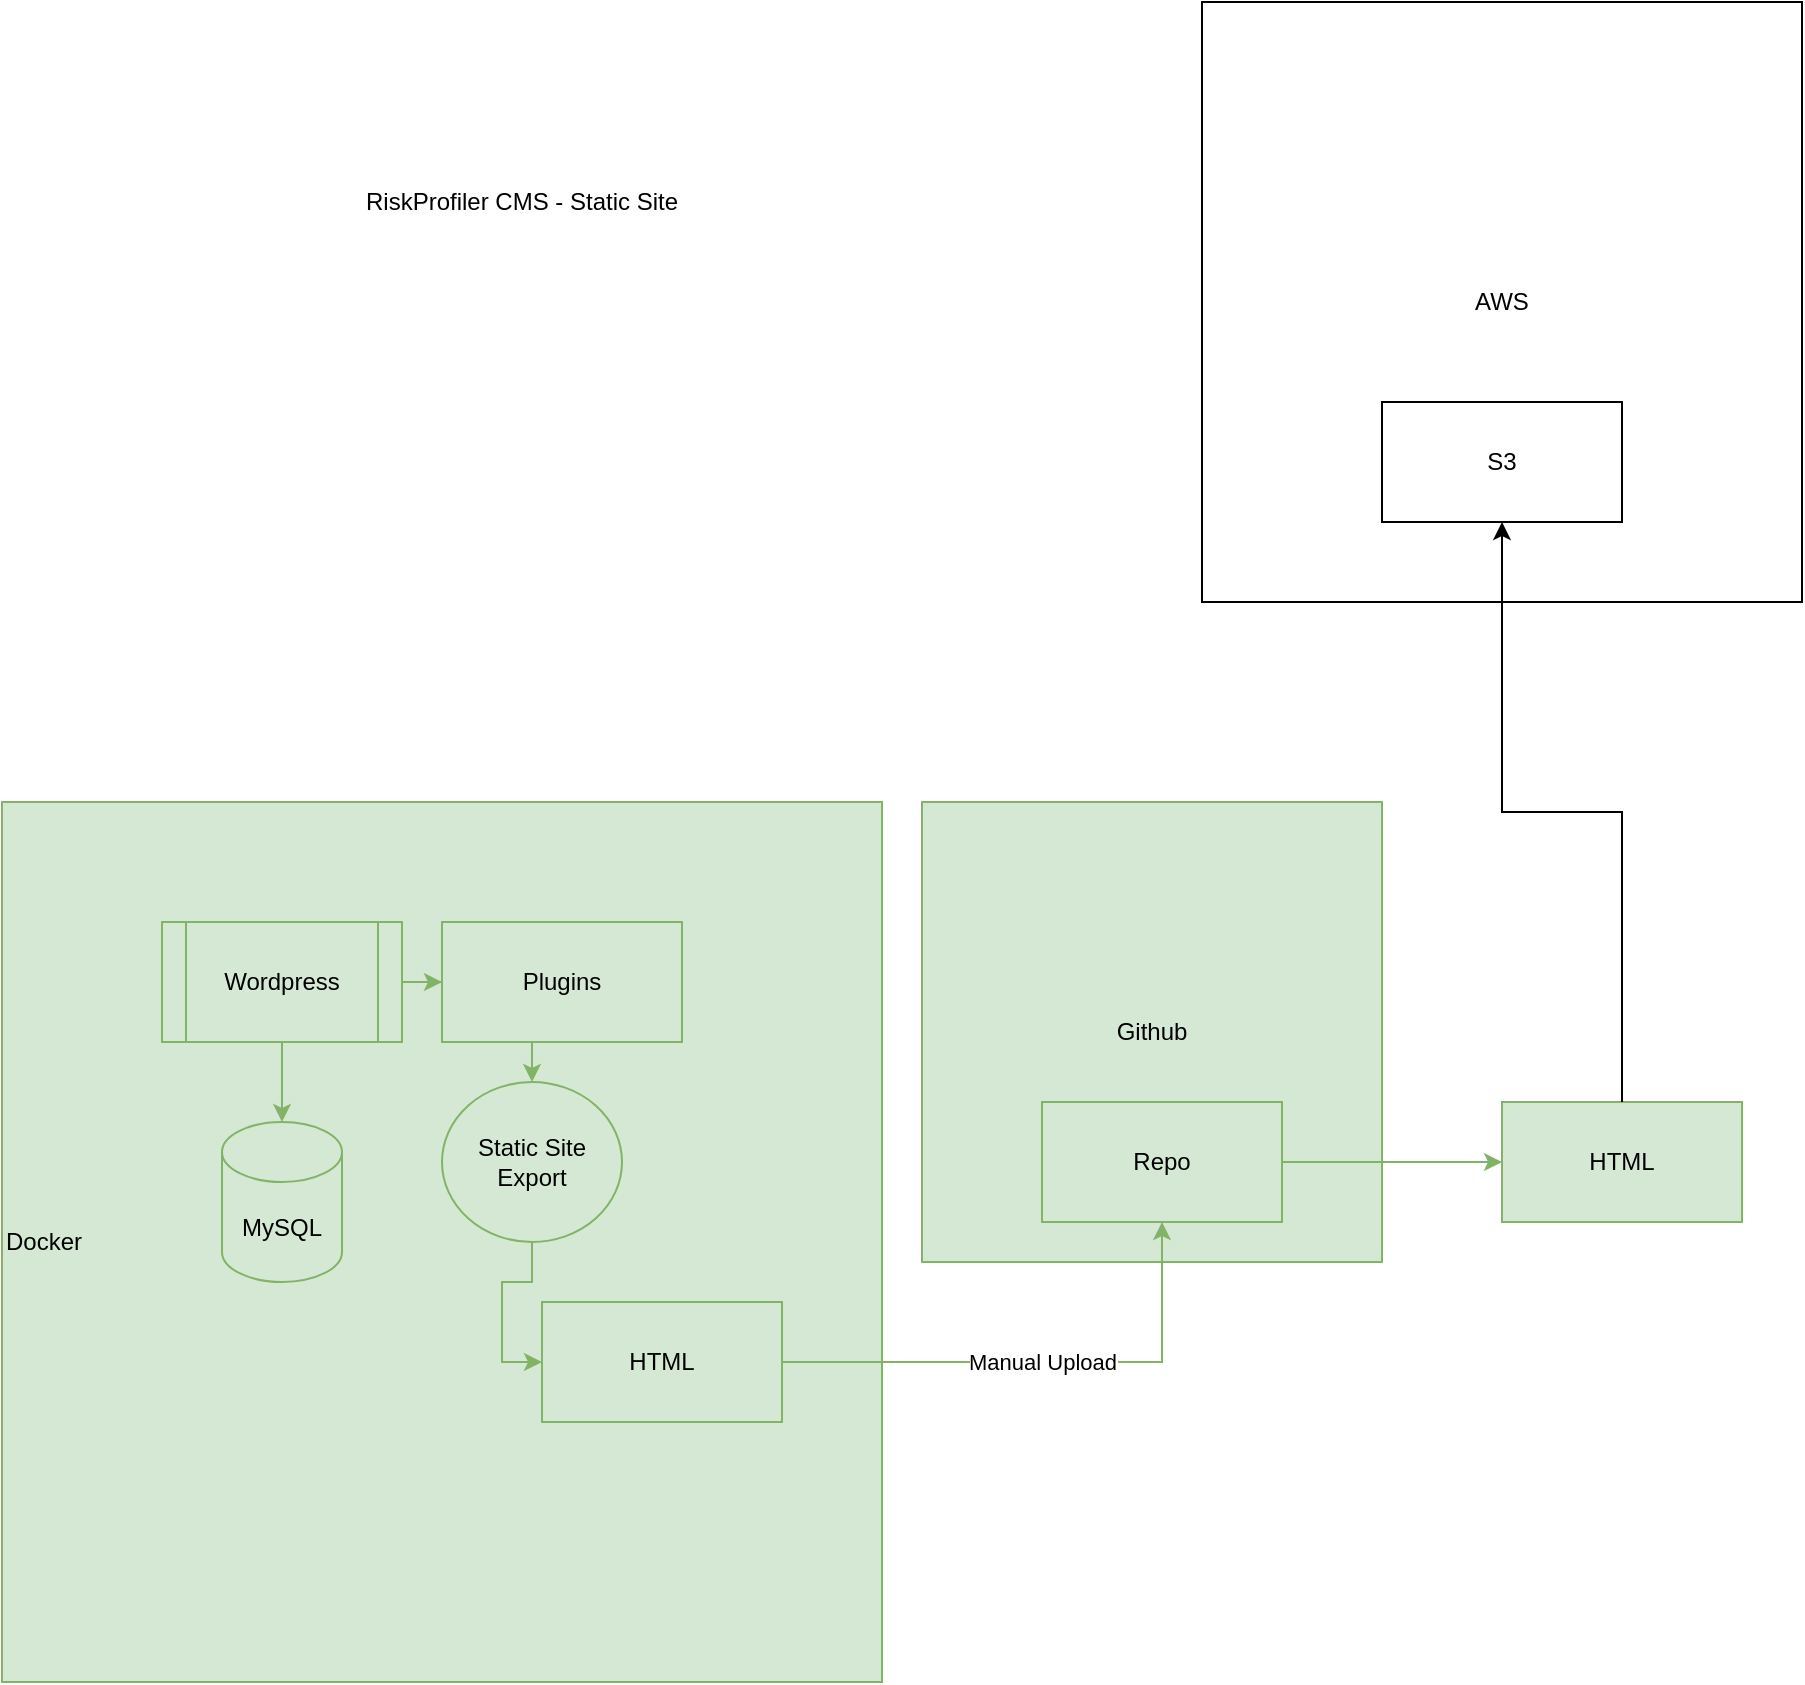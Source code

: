 <mxfile version="14.6.13" type="device" pages="2"><diagram id="69UYgEKsl64vpiTrcurT" name="Page-1"><mxGraphModel dx="1106" dy="1853" grid="1" gridSize="10" guides="1" tooltips="1" connect="1" arrows="1" fold="1" page="1" pageScale="1" pageWidth="1100" pageHeight="850" math="0" shadow="0"><root><mxCell id="0"/><mxCell id="1" parent="0"/><mxCell id="CJ4VhOE0O0YU7iVD04R4-4" value="Docker" style="whiteSpace=wrap;html=1;aspect=fixed;align=left;fillColor=#d5e8d4;strokeColor=#82b366;" parent="1" vertex="1"><mxGeometry x="160" y="230" width="440" height="440" as="geometry"/></mxCell><mxCell id="CJ4VhOE0O0YU7iVD04R4-3" style="edgeStyle=orthogonalEdgeStyle;rounded=0;orthogonalLoop=1;jettySize=auto;html=1;entryX=0.5;entryY=0;entryDx=0;entryDy=0;entryPerimeter=0;fillColor=#d5e8d4;strokeColor=#82b366;" parent="1" source="CJ4VhOE0O0YU7iVD04R4-1" target="CJ4VhOE0O0YU7iVD04R4-2" edge="1"><mxGeometry relative="1" as="geometry"/></mxCell><mxCell id="CJ4VhOE0O0YU7iVD04R4-6" style="edgeStyle=orthogonalEdgeStyle;rounded=0;orthogonalLoop=1;jettySize=auto;html=1;fillColor=#d5e8d4;strokeColor=#82b366;" parent="1" source="CJ4VhOE0O0YU7iVD04R4-1" target="CJ4VhOE0O0YU7iVD04R4-5" edge="1"><mxGeometry relative="1" as="geometry"/></mxCell><mxCell id="CJ4VhOE0O0YU7iVD04R4-1" value="Wordpress" style="shape=process;whiteSpace=wrap;html=1;backgroundOutline=1;fillColor=#d5e8d4;strokeColor=#82b366;" parent="1" vertex="1"><mxGeometry x="240" y="290" width="120" height="60" as="geometry"/></mxCell><mxCell id="CJ4VhOE0O0YU7iVD04R4-2" value="MySQL" style="shape=cylinder3;whiteSpace=wrap;html=1;boundedLbl=1;backgroundOutline=1;size=15;fillColor=#d5e8d4;strokeColor=#82b366;" parent="1" vertex="1"><mxGeometry x="270" y="390" width="60" height="80" as="geometry"/></mxCell><mxCell id="CJ4VhOE0O0YU7iVD04R4-8" style="edgeStyle=orthogonalEdgeStyle;rounded=0;orthogonalLoop=1;jettySize=auto;html=1;exitX=0.5;exitY=1;exitDx=0;exitDy=0;entryX=0.5;entryY=0;entryDx=0;entryDy=0;fillColor=#d5e8d4;strokeColor=#82b366;" parent="1" source="CJ4VhOE0O0YU7iVD04R4-5" target="CJ4VhOE0O0YU7iVD04R4-7" edge="1"><mxGeometry relative="1" as="geometry"/></mxCell><mxCell id="CJ4VhOE0O0YU7iVD04R4-5" value="Plugins" style="rounded=0;whiteSpace=wrap;html=1;fillColor=#d5e8d4;strokeColor=#82b366;" parent="1" vertex="1"><mxGeometry x="380" y="290" width="120" height="60" as="geometry"/></mxCell><mxCell id="CJ4VhOE0O0YU7iVD04R4-13" style="edgeStyle=orthogonalEdgeStyle;rounded=0;orthogonalLoop=1;jettySize=auto;html=1;entryX=0;entryY=0.5;entryDx=0;entryDy=0;fillColor=#d5e8d4;strokeColor=#82b366;" parent="1" source="CJ4VhOE0O0YU7iVD04R4-7" target="CJ4VhOE0O0YU7iVD04R4-12" edge="1"><mxGeometry relative="1" as="geometry"/></mxCell><mxCell id="CJ4VhOE0O0YU7iVD04R4-7" value="Static Site Export" style="ellipse;whiteSpace=wrap;html=1;fillColor=#d5e8d4;strokeColor=#82b366;" parent="1" vertex="1"><mxGeometry x="380" y="370" width="90" height="80" as="geometry"/></mxCell><mxCell id="CJ4VhOE0O0YU7iVD04R4-10" value="Github" style="whiteSpace=wrap;html=1;aspect=fixed;fillColor=#d5e8d4;strokeColor=#82b366;" parent="1" vertex="1"><mxGeometry x="620" y="230" width="230" height="230" as="geometry"/></mxCell><mxCell id="CJ4VhOE0O0YU7iVD04R4-18" style="edgeStyle=orthogonalEdgeStyle;rounded=0;orthogonalLoop=1;jettySize=auto;html=1;entryX=0;entryY=0.5;entryDx=0;entryDy=0;fillColor=#d5e8d4;strokeColor=#82b366;" parent="1" source="CJ4VhOE0O0YU7iVD04R4-11" target="CJ4VhOE0O0YU7iVD04R4-17" edge="1"><mxGeometry relative="1" as="geometry"/></mxCell><mxCell id="CJ4VhOE0O0YU7iVD04R4-11" value="Repo" style="rounded=0;whiteSpace=wrap;html=1;fillColor=#d5e8d4;strokeColor=#82b366;" parent="1" vertex="1"><mxGeometry x="680" y="380" width="120" height="60" as="geometry"/></mxCell><mxCell id="CJ4VhOE0O0YU7iVD04R4-14" value="Manual Upload" style="edgeStyle=orthogonalEdgeStyle;rounded=0;orthogonalLoop=1;jettySize=auto;html=1;fillColor=#d5e8d4;strokeColor=#82b366;" parent="1" source="CJ4VhOE0O0YU7iVD04R4-12" target="CJ4VhOE0O0YU7iVD04R4-11" edge="1"><mxGeometry relative="1" as="geometry"/></mxCell><mxCell id="CJ4VhOE0O0YU7iVD04R4-12" value="HTML" style="rounded=0;whiteSpace=wrap;html=1;fillColor=#d5e8d4;strokeColor=#82b366;" parent="1" vertex="1"><mxGeometry x="430" y="480" width="120" height="60" as="geometry"/></mxCell><mxCell id="CJ4VhOE0O0YU7iVD04R4-17" value="HTML" style="rounded=0;whiteSpace=wrap;html=1;fillColor=#d5e8d4;strokeColor=#82b366;" parent="1" vertex="1"><mxGeometry x="910" y="380" width="120" height="60" as="geometry"/></mxCell><mxCell id="CJ4VhOE0O0YU7iVD04R4-20" value="" style="group" parent="1" vertex="1" connectable="0"><mxGeometry x="760" y="-170" width="300" height="300" as="geometry"/></mxCell><mxCell id="CJ4VhOE0O0YU7iVD04R4-15" value="AWS" style="whiteSpace=wrap;html=1;aspect=fixed;" parent="CJ4VhOE0O0YU7iVD04R4-20" vertex="1"><mxGeometry width="300" height="300" as="geometry"/></mxCell><mxCell id="CJ4VhOE0O0YU7iVD04R4-16" value="S3" style="rounded=0;whiteSpace=wrap;html=1;" parent="CJ4VhOE0O0YU7iVD04R4-20" vertex="1"><mxGeometry x="90" y="200" width="120" height="60" as="geometry"/></mxCell><mxCell id="CJ4VhOE0O0YU7iVD04R4-19" style="edgeStyle=orthogonalEdgeStyle;rounded=0;orthogonalLoop=1;jettySize=auto;html=1;" parent="1" source="CJ4VhOE0O0YU7iVD04R4-17" target="CJ4VhOE0O0YU7iVD04R4-16" edge="1"><mxGeometry relative="1" as="geometry"/></mxCell><mxCell id="3LxUEKkcwSGQmZOnWRT2-1" value="RiskProfiler CMS - Static Site" style="text;html=1;strokeColor=none;fillColor=none;align=center;verticalAlign=middle;whiteSpace=wrap;rounded=0;" parent="1" vertex="1"><mxGeometry x="320" y="-80" width="200" height="20" as="geometry"/></mxCell></root></mxGraphModel></diagram><diagram id="z7eoPQ3VLsWsHJHTJqHt" name="Page-2"><mxGraphModel dx="1106" dy="1003" grid="1" gridSize="10" guides="1" tooltips="1" connect="1" arrows="1" fold="1" page="1" pageScale="1" pageWidth="1100" pageHeight="850" math="0" shadow="0"><root><mxCell id="Vytyb6b3iav9HAxzaG8d-0"/><mxCell id="Vytyb6b3iav9HAxzaG8d-1" parent="Vytyb6b3iav9HAxzaG8d-0"/><mxCell id="Vytyb6b3iav9HAxzaG8d-2" value="Docker Compose up" style="text;html=1;strokeColor=none;fillColor=none;align=center;verticalAlign=middle;whiteSpace=wrap;rounded=0;" parent="Vytyb6b3iav9HAxzaG8d-1" vertex="1"><mxGeometry x="70" y="60" width="260" height="40" as="geometry"/></mxCell><mxCell id="Vytyb6b3iav9HAxzaG8d-22" style="edgeStyle=orthogonalEdgeStyle;rounded=0;orthogonalLoop=1;jettySize=auto;html=1;exitX=1;exitY=0.5;exitDx=0;exitDy=0;entryX=0;entryY=0.5;entryDx=0;entryDy=0;fillColor=#d5e8d4;strokeColor=#82b366;" parent="Vytyb6b3iav9HAxzaG8d-1" source="Vytyb6b3iav9HAxzaG8d-3" target="Vytyb6b3iav9HAxzaG8d-4" edge="1"><mxGeometry relative="1" as="geometry"/></mxCell><mxCell id="Vytyb6b3iav9HAxzaG8d-3" value="download image from dockerhub" style="rounded=0;whiteSpace=wrap;html=1;fillColor=#d5e8d4;strokeColor=#82b366;" parent="Vytyb6b3iav9HAxzaG8d-1" vertex="1"><mxGeometry x="70" y="210" width="120" height="60" as="geometry"/></mxCell><mxCell id="Vytyb6b3iav9HAxzaG8d-24" style="edgeStyle=orthogonalEdgeStyle;rounded=0;orthogonalLoop=1;jettySize=auto;html=1;exitX=1;exitY=0.5;exitDx=0;exitDy=0;entryX=0;entryY=0.5;entryDx=0;entryDy=0;" parent="Vytyb6b3iav9HAxzaG8d-1" source="Vytyb6b3iav9HAxzaG8d-4" target="Vytyb6b3iav9HAxzaG8d-5" edge="1"><mxGeometry relative="1" as="geometry"/></mxCell><mxCell id="Vytyb6b3iav9HAxzaG8d-4" value="start container" style="rounded=0;whiteSpace=wrap;html=1;fillColor=#d5e8d4;strokeColor=#82b366;" parent="Vytyb6b3iav9HAxzaG8d-1" vertex="1"><mxGeometry x="240" y="210" width="120" height="60" as="geometry"/></mxCell><mxCell id="Vytyb6b3iav9HAxzaG8d-25" value="" style="edgeStyle=orthogonalEdgeStyle;rounded=0;orthogonalLoop=1;jettySize=auto;html=1;" parent="Vytyb6b3iav9HAxzaG8d-1" source="Vytyb6b3iav9HAxzaG8d-5" target="Vytyb6b3iav9HAxzaG8d-10" edge="1"><mxGeometry relative="1" as="geometry"/></mxCell><mxCell id="Vytyb6b3iav9HAxzaG8d-5" value="import site export file" style="rounded=0;whiteSpace=wrap;html=1;" parent="Vytyb6b3iav9HAxzaG8d-1" vertex="1"><mxGeometry x="410" y="210" width="120" height="60" as="geometry"/></mxCell><mxCell id="Vytyb6b3iav9HAxzaG8d-6" value="Updating site" style="text;html=1;strokeColor=none;fillColor=none;align=center;verticalAlign=middle;whiteSpace=wrap;rounded=0;" parent="Vytyb6b3iav9HAxzaG8d-1" vertex="1"><mxGeometry x="60" y="340" width="260" height="40" as="geometry"/></mxCell><mxCell id="Vytyb6b3iav9HAxzaG8d-20" style="edgeStyle=orthogonalEdgeStyle;rounded=0;orthogonalLoop=1;jettySize=auto;html=1;exitX=1;exitY=0.5;exitDx=0;exitDy=0;entryX=0;entryY=0.5;entryDx=0;entryDy=0;" parent="Vytyb6b3iav9HAxzaG8d-1" source="Vytyb6b3iav9HAxzaG8d-7" target="Vytyb6b3iav9HAxzaG8d-8" edge="1"><mxGeometry relative="1" as="geometry"/></mxCell><mxCell id="Vytyb6b3iav9HAxzaG8d-21" style="edgeStyle=orthogonalEdgeStyle;rounded=0;orthogonalLoop=1;jettySize=auto;html=1;entryX=0;entryY=0.5;entryDx=0;entryDy=0;" parent="Vytyb6b3iav9HAxzaG8d-1" source="Vytyb6b3iav9HAxzaG8d-7" target="Vytyb6b3iav9HAxzaG8d-12" edge="1"><mxGeometry relative="1" as="geometry"/></mxCell><mxCell id="Vytyb6b3iav9HAxzaG8d-7" value="Edit content in Wordpress" style="rounded=0;whiteSpace=wrap;html=1;fillColor=#d5e8d4;strokeColor=#82b366;" parent="Vytyb6b3iav9HAxzaG8d-1" vertex="1"><mxGeometry x="80" y="450" width="120" height="60" as="geometry"/></mxCell><mxCell id="Vytyb6b3iav9HAxzaG8d-19" style="edgeStyle=orthogonalEdgeStyle;rounded=0;orthogonalLoop=1;jettySize=auto;html=1;exitX=1;exitY=0.5;exitDx=0;exitDy=0;entryX=0;entryY=0.5;entryDx=0;entryDy=0;" parent="Vytyb6b3iav9HAxzaG8d-1" source="Vytyb6b3iav9HAxzaG8d-8" target="Vytyb6b3iav9HAxzaG8d-9" edge="1"><mxGeometry relative="1" as="geometry"/></mxCell><mxCell id="Vytyb6b3iav9HAxzaG8d-8" value="Export site to local machine" style="rounded=0;whiteSpace=wrap;html=1;" parent="Vytyb6b3iav9HAxzaG8d-1" vertex="1"><mxGeometry x="240" y="400" width="120" height="60" as="geometry"/></mxCell><mxCell id="Vytyb6b3iav9HAxzaG8d-9" value="update repo with new site export file" style="rounded=0;whiteSpace=wrap;html=1;" parent="Vytyb6b3iav9HAxzaG8d-1" vertex="1"><mxGeometry x="410" y="400" width="120" height="60" as="geometry"/></mxCell><mxCell id="Vytyb6b3iav9HAxzaG8d-10" value="start Wordpress" style="rounded=0;whiteSpace=wrap;html=1;" parent="Vytyb6b3iav9HAxzaG8d-1" vertex="1"><mxGeometry x="580" y="210" width="120" height="60" as="geometry"/></mxCell><mxCell id="Vytyb6b3iav9HAxzaG8d-11" value="GitHub Action to update S3&amp;nbsp;" style="rounded=0;whiteSpace=wrap;html=1;" parent="Vytyb6b3iav9HAxzaG8d-1" vertex="1"><mxGeometry x="580" y="550" width="120" height="60" as="geometry"/></mxCell><mxCell id="Vytyb6b3iav9HAxzaG8d-18" style="edgeStyle=orthogonalEdgeStyle;rounded=0;orthogonalLoop=1;jettySize=auto;html=1;exitX=1;exitY=0.5;exitDx=0;exitDy=0;entryX=0;entryY=0.5;entryDx=0;entryDy=0;" parent="Vytyb6b3iav9HAxzaG8d-1" source="Vytyb6b3iav9HAxzaG8d-12" target="Vytyb6b3iav9HAxzaG8d-13" edge="1"><mxGeometry relative="1" as="geometry"/></mxCell><mxCell id="Vytyb6b3iav9HAxzaG8d-12" value="Generate static site" style="rounded=0;whiteSpace=wrap;html=1;fillColor=#d5e8d4;strokeColor=#82b366;" parent="Vytyb6b3iav9HAxzaG8d-1" vertex="1"><mxGeometry x="240" y="500" width="120" height="60" as="geometry"/></mxCell><mxCell id="Vytyb6b3iav9HAxzaG8d-16" style="edgeStyle=orthogonalEdgeStyle;rounded=0;orthogonalLoop=1;jettySize=auto;html=1;exitX=1;exitY=0.5;exitDx=0;exitDy=0;" parent="Vytyb6b3iav9HAxzaG8d-1" source="Vytyb6b3iav9HAxzaG8d-13" target="Vytyb6b3iav9HAxzaG8d-14" edge="1"><mxGeometry relative="1" as="geometry"/></mxCell><mxCell id="Vytyb6b3iav9HAxzaG8d-17" style="edgeStyle=orthogonalEdgeStyle;rounded=0;orthogonalLoop=1;jettySize=auto;html=1;entryX=0;entryY=0.5;entryDx=0;entryDy=0;" parent="Vytyb6b3iav9HAxzaG8d-1" source="Vytyb6b3iav9HAxzaG8d-13" target="Vytyb6b3iav9HAxzaG8d-11" edge="1"><mxGeometry relative="1" as="geometry"/></mxCell><mxCell id="Vytyb6b3iav9HAxzaG8d-13" value="update repo with new static site" style="rounded=0;whiteSpace=wrap;html=1;fillColor=#d5e8d4;strokeColor=#82b366;" parent="Vytyb6b3iav9HAxzaG8d-1" vertex="1"><mxGeometry x="410" y="500" width="120" height="60" as="geometry"/></mxCell><mxCell id="Vytyb6b3iav9HAxzaG8d-14" value="Static site in GitHub pages???" style="rounded=0;whiteSpace=wrap;html=1;fillColor=#d5e8d4;strokeColor=#82b366;" parent="Vytyb6b3iav9HAxzaG8d-1" vertex="1"><mxGeometry x="580" y="450" width="120" height="60" as="geometry"/></mxCell><mxCell id="Vytyb6b3iav9HAxzaG8d-15" value="Manual Steps in WordPress UI" style="text;html=1;strokeColor=none;fillColor=none;align=center;verticalAlign=middle;whiteSpace=wrap;rounded=0;" parent="Vytyb6b3iav9HAxzaG8d-1" vertex="1"><mxGeometry x="250" y="580" width="100" height="20" as="geometry"/></mxCell></root></mxGraphModel></diagram></mxfile>